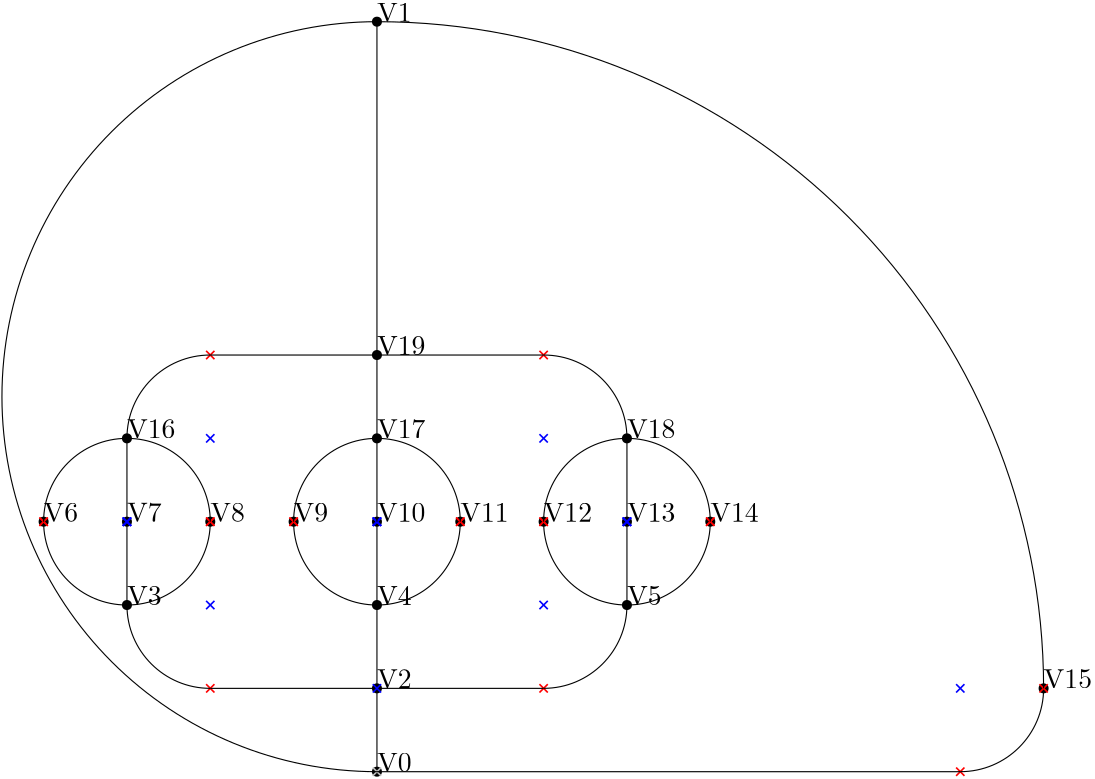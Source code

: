 <?xml version="1.0"?>
    <!DOCTYPE ipe SYSTEM "ipe.dtd">
    <ipe version="70005" creator="Ipe 7.1.4">
    <info created="D:20131106154934" modified="D:20131106160041"/>
    <preamble>\usepackage[english]{babel}</preamble>
    <ipestyle name="basic">
    <symbol name="arrow/arc(spx)">
    <path stroke="sym-stroke" fill="sym-stroke" pen="sym-pen">
    0 0 m
    -1 0.333 l
    -1 -0.333 l
    h
    </path>
    </symbol>
    <symbol name="arrow/farc(spx)">
    <path stroke="sym-stroke" fill="white" pen="sym-pen">
    0 0 m
    -1 0.333 l
    -1 -0.333 l
    h
    </path>
    </symbol>
    <symbol name="mark/circle(sx)" transformations="translations">
    <path fill="sym-stroke">
    0.6 0 0 0.6 0 0 e
    0.4 0 0 0.4 0 0 e
    </path>
    </symbol>
    <symbol name="mark/disk(sx)" transformations="translations">
    <path fill="sym-stroke">
    0.6 0 0 0.6 0 0 e
    </path>
    </symbol>
    <symbol name="mark/fdisk(sfx)" transformations="translations">
    <group>
    <path fill="sym-fill">
    0.5 0 0 0.5 0 0 e
    </path>
    <path fill="sym-stroke" fillrule="eofill">
    0.6 0 0 0.6 0 0 e
    0.4 0 0 0.4 0 0 e
    </path>
    </group>
    </symbol>
    <symbol name="mark/box(sx)" transformations="translations">
    <path fill="sym-stroke" fillrule="eofill">
    -0.6 -0.6 m
    0.6 -0.6 l
    0.6 0.6 l
    -0.6 0.6 l
    h
    -0.4 -0.4 m
    0.4 -0.4 l
    0.4 0.4 l
    -0.4 0.4 l
    h
    </path>
    </symbol>
    <symbol name="mark/square(sx)" transformations="translations">
    <path fill="sym-stroke">
    -0.6 -0.6 m
    0.6 -0.6 l
    0.6 0.6 l
    -0.6 0.6 l
    h
    </path>
    </symbol>
    <symbol name="mark/fsquare(sfx)" transformations="translations">
    <group>
    <path fill="sym-fill">
    -0.5 -0.5 m
    0.5 -0.5 l
    0.5 0.5 l
    -0.5 0.5 l
    h
    </path>
    <path fill="sym-stroke" fillrule="eofill">
    -0.6 -0.6 m
    0.6 -0.6 l
    0.6 0.6 l
    -0.6 0.6 l
    h
    -0.4 -0.4 m
    0.4 -0.4 l
    0.4 0.4 l
    -0.4 0.4 l
    h
    </path>
    </group>
    </symbol>
    <symbol name="mark/cross(sx)" transformations="translations">
    <group>
    <path fill="sym-stroke">
    -0.43 -0.57 m
    0.57 0.43 l
    0.43 0.57 l
    -0.57 -0.43 l
    h
    </path>
    <path fill="sym-stroke">
    -0.43 0.57 m
    0.57 -0.43 l
    0.43 -0.57 l
    -0.57 0.43 l
    h
    </path>
    </group>
    </symbol>
    <symbol name="arrow/fnormal(spx)">
    <path stroke="sym-stroke" fill="white" pen="sym-pen">
    0 0 m
    -1 0.333 l
    -1 -0.333 l
    h
    </path>
    </symbol>
    <symbol name="arrow/pointed(spx)">
    <path stroke="sym-stroke" fill="sym-stroke" pen="sym-pen">
    0 0 m
    -1 0.333 l
    -0.8 0 l
    -1 -0.333 l
    h
    </path>
    </symbol>
    <symbol name="arrow/fpointed(spx)">
    <path stroke="sym-stroke" fill="white" pen="sym-pen">
    0 0 m
    -1 0.333 l
    -0.8 0 l
    -1 -0.333 l
    h
    </path>
    </symbol>
    <symbol name="arrow/linear(spx)">
    <path stroke="sym-stroke" pen="sym-pen">
    -1 0.333 m
    0 0 l
    -1 -0.333 l
    </path>
    </symbol>
    <symbol name="arrow/fdouble(spx)">
    <path stroke="sym-stroke" fill="white" pen="sym-pen">
    0 0 m
    -1 0.333 l
    -1 -0.333 l
    h
    -1 0 m
    -2 0.333 l
    -2 -0.333 l
    h
    </path>
    </symbol>
    <symbol name="arrow/double(spx)">
    <path stroke="sym-stroke" fill="sym-stroke" pen="sym-pen">
    0 0 m
    -1 0.333 l
    -1 -0.333 l
    h
    -1 0 m
    -2 0.333 l
    -2 -0.333 l
    h
    </path>
    </symbol>
    <pen name="heavier" value="0.8"/>
    <pen name="fat" value="1.2"/>
    <pen name="ultrafat" value="2"/>
    <symbolsize name="large" value="5"/>
    <symbolsize name="small" value="2"/>
    <symbolsize name="tiny" value="1.1"/>
    <arrowsize name="large" value="10"/>
    <arrowsize name="small" value="5"/>
    <arrowsize name="tiny" value="3"/>
    <color name="red" value="1 0 0"/>
    <color name="green" value="0 1 0"/>
    <color name="blue" value="0 0 1"/>
    <color name="yellow" value="1 1 0"/>
    <color name="orange" value="1 0.647 0"/>
    <color name="gold" value="1 0.843 0"/>
    <color name="purple" value="0.627 0.125 0.941"/>
    <color name="gray" value="0.745"/>
    <color name="brown" value="0.647 0.165 0.165"/>
    <color name="navy" value="0 0 0.502"/>
    <color name="pink" value="1 0.753 0.796"/>
    <color name="seagreen" value="0.18 0.545 0.341"/>
    <color name="turquoise" value="0.251 0.878 0.816"/>
    <color name="violet" value="0.933 0.51 0.933"/>
    <color name="darkblue" value="0 0 0.545"/>
    <color name="darkcyan" value="0 0.545 0.545"/>
    <color name="darkgray" value="0.663"/>
    <color name="darkgreen" value="0 0.392 0"/>
    <color name="darkmagenta" value="0.545 0 0.545"/>
    <color name="darkorange" value="1 0.549 0"/>
    <color name="darkred" value="0.545 0 0"/>
    <color name="lightblue" value="0.678 0.847 0.902"/>
    <color name="lightcyan" value="0.878 1 1"/>
    <color name="lightgray" value="0.827"/>
    <color name="lightgreen" value="0.565 0.933 0.565"/>
    <color name="lightyellow" value="1 1 0.878"/>
    <dashstyle name="dashed" value="[4] 0"/>
    <dashstyle name="dotted" value="[1 3] 0"/>
    <dashstyle name="dash dotted" value="[4 2 1 2] 0"/>
    <dashstyle name="dash dot dotted" value="[4 2 1 2 1 2] 0"/>
    <textsize name="large" value="\large"/>
    <textsize name="Large" value="\Large"/>
    <textsize name="LARGE" value="\LARGE"/>
    <textsize name="huge" value="\huge"/>
    <textsize name="Huge" value="\Huge"/>
    <textsize name="small" value="\small"/>
    <textsize name="footnote" value="\footnotesize"/>
    <textsize name="tiny" value="\tiny"/>
    <textstyle name="center" begin="\begin{center}" end="\end{center}"/>
    <textstyle name="itemize" begin="\begin{itemize}" end="\end{itemize}"/>
    <textstyle name="item" begin="\begin{itemize}\item{}" end="\end{itemize}"/>
    <gridsize name="4 pts" value="4"/>
    <gridsize name="8 pts (~3 mm)" value="8"/>
    <gridsize name="16 pts (~6 mm)" value="16"/>
    <gridsize name="32 pts (~12 mm)" value="32"/>
    <gridsize name="10 pts (~3.5 mm)" value="10"/>
    <gridsize name="20 pts (~7 mm)" value="20"/>
    <gridsize name="14 pts (~5 mm)" value="14"/>
    <gridsize name="28 pts (~10 mm)" value="28"/>
    <gridsize name="56 pts (~20 mm)" value="56"/>
    <anglesize name="90 deg" value="90"/>
    <anglesize name="60 deg" value="60"/>
    <anglesize name="45 deg" value="45"/>
    <anglesize name="30 deg" value="30"/>
    <anglesize name="22.5 deg" value="22.5"/>
    <tiling name="falling" angle="-60" step="4" width="1"/>
    <tiling name="rising" angle="30" step="4" width="1"/>
    <layout paper="1000 1000" origin="0 0" frame="1000 1000" skip="32" crop="yes"/>
    </ipestyle>
    <page>
    <layer name="alpha"/>
    <view layers="alpha" active="alpha"/>
<use name="mark/disk(sx)" pos="850 400" size="normal" stroke="black"/>
<text transformations="translations" pos="850 400" stroke="black" type="label" width="190" height="10" depth="0" valign="baseline" size="normal">V0</text><use name="mark/disk(sx)" pos="850 670" size="normal" stroke="black"/>
<text transformations="translations" pos="850 670" stroke="black" type="label" width="190" height="10" depth="0" valign="baseline" size="normal">V1</text><use name="mark/disk(sx)" pos="850 430" size="normal" stroke="black"/>
<text transformations="translations" pos="850 430" stroke="black" type="label" width="190" height="10" depth="0" valign="baseline" size="normal">V2</text><use name="mark/disk(sx)" pos="760 460" size="normal" stroke="black"/>
<text transformations="translations" pos="760 460" stroke="black" type="label" width="190" height="10" depth="0" valign="baseline" size="normal">V3</text><use name="mark/disk(sx)" pos="850 460" size="normal" stroke="black"/>
<text transformations="translations" pos="850 460" stroke="black" type="label" width="190" height="10" depth="0" valign="baseline" size="normal">V4</text><use name="mark/disk(sx)" pos="940 460" size="normal" stroke="black"/>
<text transformations="translations" pos="940 460" stroke="black" type="label" width="190" height="10" depth="0" valign="baseline" size="normal">V5</text><use name="mark/disk(sx)" pos="730 490" size="normal" stroke="black"/>
<text transformations="translations" pos="730 490" stroke="black" type="label" width="190" height="10" depth="0" valign="baseline" size="normal">V6</text><use name="mark/disk(sx)" pos="760 490" size="normal" stroke="black"/>
<text transformations="translations" pos="760 490" stroke="black" type="label" width="190" height="10" depth="0" valign="baseline" size="normal">V7</text><use name="mark/disk(sx)" pos="790 490" size="normal" stroke="black"/>
<text transformations="translations" pos="790 490" stroke="black" type="label" width="190" height="10" depth="0" valign="baseline" size="normal">V8</text><use name="mark/disk(sx)" pos="820 490" size="normal" stroke="black"/>
<text transformations="translations" pos="820 490" stroke="black" type="label" width="190" height="10" depth="0" valign="baseline" size="normal">V9</text><use name="mark/disk(sx)" pos="850 490" size="normal" stroke="black"/>
<text transformations="translations" pos="850 490" stroke="black" type="label" width="190" height="10" depth="0" valign="baseline" size="normal">V10</text><use name="mark/disk(sx)" pos="880 490" size="normal" stroke="black"/>
<text transformations="translations" pos="880 490" stroke="black" type="label" width="190" height="10" depth="0" valign="baseline" size="normal">V11</text><use name="mark/disk(sx)" pos="910 490" size="normal" stroke="black"/>
<text transformations="translations" pos="910 490" stroke="black" type="label" width="190" height="10" depth="0" valign="baseline" size="normal">V12</text><use name="mark/disk(sx)" pos="940 490" size="normal" stroke="black"/>
<text transformations="translations" pos="940 490" stroke="black" type="label" width="190" height="10" depth="0" valign="baseline" size="normal">V13</text><use name="mark/disk(sx)" pos="970 490" size="normal" stroke="black"/>
<text transformations="translations" pos="970 490" stroke="black" type="label" width="190" height="10" depth="0" valign="baseline" size="normal">V14</text><use name="mark/disk(sx)" pos="1090 430" size="normal" stroke="black"/>
<text transformations="translations" pos="1090 430" stroke="black" type="label" width="190" height="10" depth="0" valign="baseline" size="normal">V15</text><use name="mark/disk(sx)" pos="850 520" size="normal" stroke="black"/>
<text transformations="translations" pos="850 520" stroke="black" type="label" width="190" height="10" depth="0" valign="baseline" size="normal">V17</text><use name="mark/disk(sx)" pos="760 520" size="normal" stroke="black"/>
<text transformations="translations" pos="760 520" stroke="black" type="label" width="190" height="10" depth="0" valign="baseline" size="normal">V16</text><use name="mark/disk(sx)" pos="850 550" size="normal" stroke="black"/>
<text transformations="translations" pos="850 550" stroke="black" type="label" width="190" height="10" depth="0" valign="baseline" size="normal">V19</text><use name="mark/disk(sx)" pos="940 520" size="normal" stroke="black"/>
<text transformations="translations" pos="940 520" stroke="black" type="label" width="190" height="10" depth="0" valign="baseline" size="normal">V18</text><path stroke="black" pen="normal" dash="normal">
 850 430 m
 850 400 l
 </path>
<use name="mark/cross(sx)" pos="850 400" size="normal" stroke="gray"/>
<path stroke="black" pen="normal" dash="normal">
 850 400 m
 850 400 l
 </path>
<path stroke="black" pen="normal" dash="normal">
 850 670 m
 135,000 0 0 135,000 850 535 850 400 a
</path>
<use name="mark/cross(sx)" pos="790 460" size="normal" stroke="blue"/>
<use name="mark/cross(sx)" pos="790 430" size="normal" stroke="red"/>
<path stroke="black" pen="normal" dash="normal">
 850 430 m
 790 430 l
 </path>
<path stroke="black" pen="normal" dash="normal">
 760 460 m
 30,000 0 0 30,000 790 460 790 430 a
</path>
<path stroke="black" pen="normal" dash="normal">
 850 460 m
 850 430 l
 </path>
<use name="mark/cross(sx)" pos="910 460" size="normal" stroke="blue"/>
<use name="mark/cross(sx)" pos="910 430" size="normal" stroke="red"/>
<path stroke="black" pen="normal" dash="normal">
 850 430 m
 910 430 l
 </path>
<path stroke="black" pen="normal" dash="normal">
 910 430 m
 30,000 0 0 30,000 910 460 940 460 a
</path>
<use name="mark/cross(sx)" pos="760 490" size="normal" stroke="blue"/>
<use name="mark/cross(sx)" pos="730 490" size="normal" stroke="red"/>
<path stroke="black" pen="normal" dash="normal">
 730 490 m
 730 490 l
 </path>
<path stroke="black" pen="normal" dash="normal">
 730 490 m
 30,000 0 0 30,000 760 490 760 460 a
</path>
<path stroke="black" pen="normal" dash="normal">
 760 490 m
 760 460 l
 </path>
<use name="mark/cross(sx)" pos="760 490" size="normal" stroke="blue"/>
<use name="mark/cross(sx)" pos="790 490" size="normal" stroke="red"/>
<path stroke="black" pen="normal" dash="normal">
 790 490 m
 790 490 l
 </path>
<path stroke="black" pen="normal" dash="normal">
 760 460 m
 30,000 0 0 30,000 760 490 790 490 a
</path>
<use name="mark/cross(sx)" pos="850 490" size="normal" stroke="blue"/>
<use name="mark/cross(sx)" pos="820 490" size="normal" stroke="red"/>
<path stroke="black" pen="normal" dash="normal">
 820 490 m
 820 490 l
 </path>
<path stroke="black" pen="normal" dash="normal">
 820 490 m
 30,000 0 0 30,000 850 490 850 460 a
</path>
<path stroke="black" pen="normal" dash="normal">
 850 490 m
 850 460 l
 </path>
<use name="mark/cross(sx)" pos="850 490" size="normal" stroke="blue"/>
<use name="mark/cross(sx)" pos="880 490" size="normal" stroke="red"/>
<path stroke="black" pen="normal" dash="normal">
 880 490 m
 880 490 l
 </path>
<path stroke="black" pen="normal" dash="normal">
 850 460 m
 30,000 0 0 30,000 850 490 880 490 a
</path>
<use name="mark/cross(sx)" pos="940 490" size="normal" stroke="blue"/>
<use name="mark/cross(sx)" pos="910 490" size="normal" stroke="red"/>
<path stroke="black" pen="normal" dash="normal">
 910 490 m
 910 490 l
 </path>
<path stroke="black" pen="normal" dash="normal">
 910 490 m
 30,000 0 0 30,000 940 490 940 460 a
</path>
<path stroke="black" pen="normal" dash="normal">
 940 490 m
 940 460 l
 </path>
<use name="mark/cross(sx)" pos="940 490" size="normal" stroke="blue"/>
<use name="mark/cross(sx)" pos="970 490" size="normal" stroke="red"/>
<path stroke="black" pen="normal" dash="normal">
 970 490 m
 970 490 l
 </path>
<path stroke="black" pen="normal" dash="normal">
 940 460 m
 30,000 0 0 30,000 940 490 970 490 a
</path>
<use name="mark/cross(sx)" pos="1060 430" size="normal" stroke="blue"/>
<use name="mark/cross(sx)" pos="1060 400" size="normal" stroke="red"/>
<path stroke="black" pen="normal" dash="normal">
 850 400 m
 1060 400 l
 </path>
<path stroke="black" pen="normal" dash="normal">
 1060 400 m
 30,000 0 0 30,000 1060 430 1090 430 a
</path>
<use name="mark/cross(sx)" pos="850 430" size="normal" stroke="blue"/>
<use name="mark/cross(sx)" pos="1090 430" size="normal" stroke="red"/>
<path stroke="black" pen="normal" dash="normal">
 1090 430 m
 1090 430 l
 </path>
<path stroke="black" pen="normal" dash="normal">
 1090 430 m
 240,000 0 0 240,000 850 430 850 670 a
</path>
<path stroke="black" pen="normal" dash="normal">
 760 520 m
 760 490 l
 </path>
<use name="mark/cross(sx)" pos="760 490" size="normal" stroke="blue"/>
<use name="mark/cross(sx)" pos="730 490" size="normal" stroke="red"/>
<path stroke="black" pen="normal" dash="normal">
 730 490 m
 730 490 l
 </path>
<path stroke="black" pen="normal" dash="normal">
 760 520 m
 30,000 0 0 30,000 760 490 730 490 a
</path>
<use name="mark/cross(sx)" pos="850 490" size="normal" stroke="blue"/>
<use name="mark/cross(sx)" pos="820 490" size="normal" stroke="red"/>
<path stroke="black" pen="normal" dash="normal">
 820 490 m
 820 490 l
 </path>
<path stroke="black" pen="normal" dash="normal">
 850 520 m
 30,000 0 0 30,000 850 490 820 490 a
</path>
<use name="mark/cross(sx)" pos="760 490" size="normal" stroke="blue"/>
<use name="mark/cross(sx)" pos="790 490" size="normal" stroke="red"/>
<path stroke="black" pen="normal" dash="normal">
 790 490 m
 790 490 l
 </path>
<path stroke="black" pen="normal" dash="normal">
 790 490 m
 30,000 0 0 30,000 760 490 760 520 a
</path>
<use name="mark/cross(sx)" pos="850 490" size="normal" stroke="blue"/>
<use name="mark/cross(sx)" pos="880 490" size="normal" stroke="red"/>
<path stroke="black" pen="normal" dash="normal">
 880 490 m
 880 490 l
 </path>
<path stroke="black" pen="normal" dash="normal">
 880 490 m
 30,000 0 0 30,000 850 490 850 520 a
</path>
<path stroke="black" pen="normal" dash="normal">
 850 520 m
 850 490 l
 </path>
<path stroke="black" pen="normal" dash="normal">
 940 520 m
 940 490 l
 </path>
<use name="mark/cross(sx)" pos="940 490" size="normal" stroke="blue"/>
<use name="mark/cross(sx)" pos="910 490" size="normal" stroke="red"/>
<path stroke="black" pen="normal" dash="normal">
 910 490 m
 910 490 l
 </path>
<path stroke="black" pen="normal" dash="normal">
 940 520 m
 30,000 0 0 30,000 940 490 910 490 a
</path>
<use name="mark/cross(sx)" pos="790 520" size="normal" stroke="blue"/>
<use name="mark/cross(sx)" pos="790 550" size="normal" stroke="red"/>
<path stroke="black" pen="normal" dash="normal">
 850 550 m
 790 550 l
 </path>
<path stroke="black" pen="normal" dash="normal">
 790 550 m
 30,000 0 0 30,000 790 520 760 520 a
</path>
<use name="mark/cross(sx)" pos="940 490" size="normal" stroke="blue"/>
<use name="mark/cross(sx)" pos="970 490" size="normal" stroke="red"/>
<path stroke="black" pen="normal" dash="normal">
 970 490 m
 970 490 l
 </path>
<path stroke="black" pen="normal" dash="normal">
 970 490 m
 30,000 0 0 30,000 940 490 940 520 a
</path>
<use name="mark/cross(sx)" pos="910 520" size="normal" stroke="blue"/>
<use name="mark/cross(sx)" pos="910 550" size="normal" stroke="red"/>
<path stroke="black" pen="normal" dash="normal">
 850 550 m
 910 550 l
 </path>
<path stroke="black" pen="normal" dash="normal">
 940 520 m
 30,000 0 0 30,000 910 520 910 550 a
</path>
<path stroke="black" pen="normal" dash="normal">
 850 550 m
 850 520 l
 </path>
<path stroke="black" pen="normal" dash="normal">
 850 670 m
 850 550 l
 </path>
</page>
</ipe>
